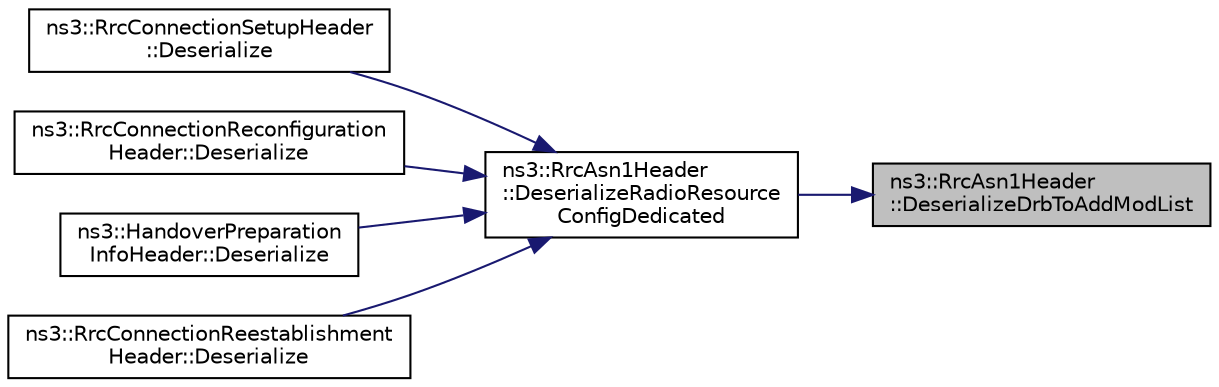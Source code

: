 digraph "ns3::RrcAsn1Header::DeserializeDrbToAddModList"
{
 // LATEX_PDF_SIZE
  edge [fontname="Helvetica",fontsize="10",labelfontname="Helvetica",labelfontsize="10"];
  node [fontname="Helvetica",fontsize="10",shape=record];
  rankdir="RL";
  Node1 [label="ns3::RrcAsn1Header\l::DeserializeDrbToAddModList",height=0.2,width=0.4,color="black", fillcolor="grey75", style="filled", fontcolor="black",tooltip="Deserialize DRB to add mod list function."];
  Node1 -> Node2 [dir="back",color="midnightblue",fontsize="10",style="solid",fontname="Helvetica"];
  Node2 [label="ns3::RrcAsn1Header\l::DeserializeRadioResource\lConfigDedicated",height=0.2,width=0.4,color="black", fillcolor="white", style="filled",URL="$classns3_1_1_rrc_asn1_header.html#abafc8885597eb46dfaea4bc5a715b00d",tooltip="Deserialize radio resource config dedicated function."];
  Node2 -> Node3 [dir="back",color="midnightblue",fontsize="10",style="solid",fontname="Helvetica"];
  Node3 [label="ns3::RrcConnectionSetupHeader\l::Deserialize",height=0.2,width=0.4,color="black", fillcolor="white", style="filled",URL="$classns3_1_1_rrc_connection_setup_header.html#aa1f32f316948db4cbcca696b25973798",tooltip=" "];
  Node2 -> Node4 [dir="back",color="midnightblue",fontsize="10",style="solid",fontname="Helvetica"];
  Node4 [label="ns3::RrcConnectionReconfiguration\lHeader::Deserialize",height=0.2,width=0.4,color="black", fillcolor="white", style="filled",URL="$classns3_1_1_rrc_connection_reconfiguration_header.html#a3de5336b7cbf44d26b57dd17183361be",tooltip=" "];
  Node2 -> Node5 [dir="back",color="midnightblue",fontsize="10",style="solid",fontname="Helvetica"];
  Node5 [label="ns3::HandoverPreparation\lInfoHeader::Deserialize",height=0.2,width=0.4,color="black", fillcolor="white", style="filled",URL="$classns3_1_1_handover_preparation_info_header.html#aee844b98e550f07ccf59193acd0a5f43",tooltip=" "];
  Node2 -> Node6 [dir="back",color="midnightblue",fontsize="10",style="solid",fontname="Helvetica"];
  Node6 [label="ns3::RrcConnectionReestablishment\lHeader::Deserialize",height=0.2,width=0.4,color="black", fillcolor="white", style="filled",URL="$classns3_1_1_rrc_connection_reestablishment_header.html#abb843777db19cfbf033e8ffcbc539e5d",tooltip=" "];
}
